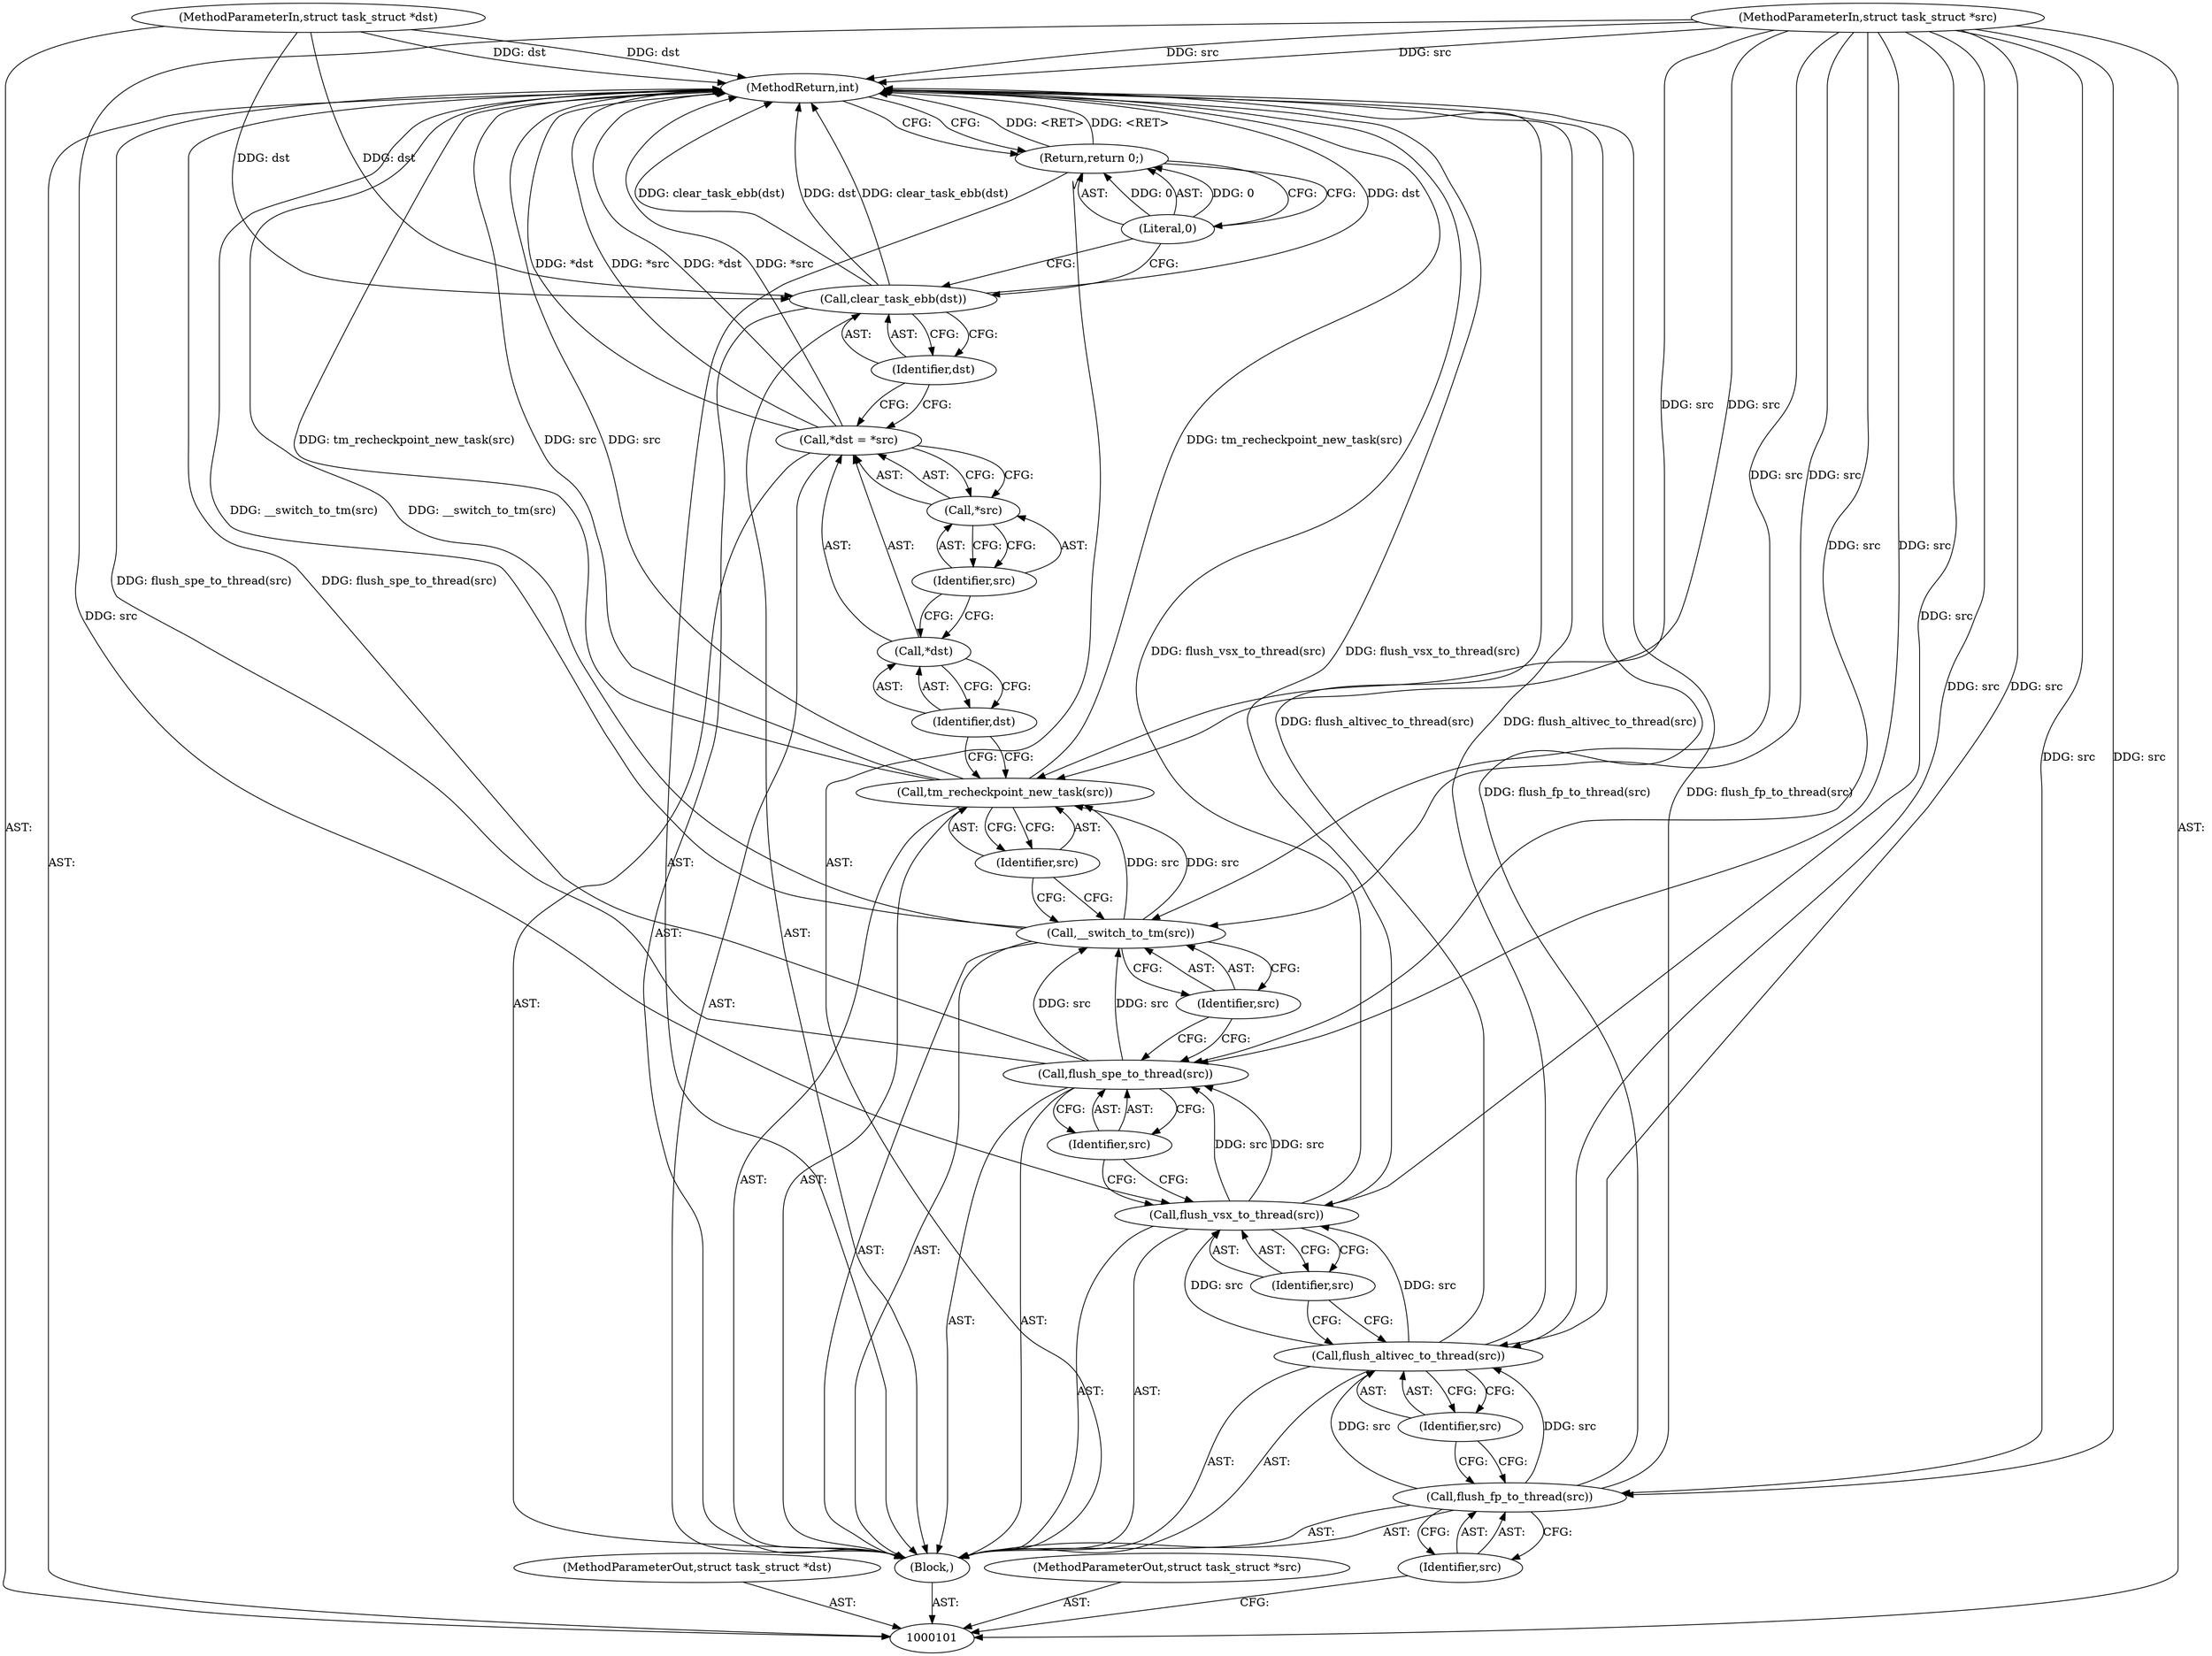 digraph "0_linux_621b5060e823301d0cba4cb52a7ee3491922d291" {
"1000126" [label="(MethodReturn,int)"];
"1000102" [label="(MethodParameterIn,struct task_struct *dst)"];
"1000168" [label="(MethodParameterOut,struct task_struct *dst)"];
"1000103" [label="(MethodParameterIn,struct task_struct *src)"];
"1000169" [label="(MethodParameterOut,struct task_struct *src)"];
"1000113" [label="(Call,__switch_to_tm(src))"];
"1000114" [label="(Identifier,src)"];
"1000115" [label="(Call,tm_recheckpoint_new_task(src))"];
"1000116" [label="(Identifier,src)"];
"1000121" [label="(Identifier,src)"];
"1000117" [label="(Call,*dst = *src)"];
"1000118" [label="(Call,*dst)"];
"1000119" [label="(Identifier,dst)"];
"1000120" [label="(Call,*src)"];
"1000122" [label="(Call,clear_task_ebb(dst))"];
"1000123" [label="(Identifier,dst)"];
"1000104" [label="(Block,)"];
"1000124" [label="(Return,return 0;)"];
"1000125" [label="(Literal,0)"];
"1000105" [label="(Call,flush_fp_to_thread(src))"];
"1000106" [label="(Identifier,src)"];
"1000107" [label="(Call,flush_altivec_to_thread(src))"];
"1000108" [label="(Identifier,src)"];
"1000109" [label="(Call,flush_vsx_to_thread(src))"];
"1000110" [label="(Identifier,src)"];
"1000111" [label="(Call,flush_spe_to_thread(src))"];
"1000112" [label="(Identifier,src)"];
"1000126" -> "1000101"  [label="AST: "];
"1000126" -> "1000124"  [label="CFG: "];
"1000107" -> "1000126"  [label="DDG: flush_altivec_to_thread(src)"];
"1000105" -> "1000126"  [label="DDG: flush_fp_to_thread(src)"];
"1000122" -> "1000126"  [label="DDG: dst"];
"1000122" -> "1000126"  [label="DDG: clear_task_ebb(dst)"];
"1000103" -> "1000126"  [label="DDG: src"];
"1000115" -> "1000126"  [label="DDG: tm_recheckpoint_new_task(src)"];
"1000115" -> "1000126"  [label="DDG: src"];
"1000117" -> "1000126"  [label="DDG: *dst"];
"1000117" -> "1000126"  [label="DDG: *src"];
"1000102" -> "1000126"  [label="DDG: dst"];
"1000109" -> "1000126"  [label="DDG: flush_vsx_to_thread(src)"];
"1000113" -> "1000126"  [label="DDG: __switch_to_tm(src)"];
"1000111" -> "1000126"  [label="DDG: flush_spe_to_thread(src)"];
"1000124" -> "1000126"  [label="DDG: <RET>"];
"1000102" -> "1000101"  [label="AST: "];
"1000102" -> "1000126"  [label="DDG: dst"];
"1000102" -> "1000122"  [label="DDG: dst"];
"1000168" -> "1000101"  [label="AST: "];
"1000103" -> "1000101"  [label="AST: "];
"1000103" -> "1000126"  [label="DDG: src"];
"1000103" -> "1000105"  [label="DDG: src"];
"1000103" -> "1000107"  [label="DDG: src"];
"1000103" -> "1000109"  [label="DDG: src"];
"1000103" -> "1000111"  [label="DDG: src"];
"1000103" -> "1000113"  [label="DDG: src"];
"1000103" -> "1000115"  [label="DDG: src"];
"1000169" -> "1000101"  [label="AST: "];
"1000113" -> "1000104"  [label="AST: "];
"1000113" -> "1000114"  [label="CFG: "];
"1000114" -> "1000113"  [label="AST: "];
"1000116" -> "1000113"  [label="CFG: "];
"1000113" -> "1000126"  [label="DDG: __switch_to_tm(src)"];
"1000111" -> "1000113"  [label="DDG: src"];
"1000103" -> "1000113"  [label="DDG: src"];
"1000113" -> "1000115"  [label="DDG: src"];
"1000114" -> "1000113"  [label="AST: "];
"1000114" -> "1000111"  [label="CFG: "];
"1000113" -> "1000114"  [label="CFG: "];
"1000115" -> "1000104"  [label="AST: "];
"1000115" -> "1000116"  [label="CFG: "];
"1000116" -> "1000115"  [label="AST: "];
"1000119" -> "1000115"  [label="CFG: "];
"1000115" -> "1000126"  [label="DDG: tm_recheckpoint_new_task(src)"];
"1000115" -> "1000126"  [label="DDG: src"];
"1000113" -> "1000115"  [label="DDG: src"];
"1000103" -> "1000115"  [label="DDG: src"];
"1000116" -> "1000115"  [label="AST: "];
"1000116" -> "1000113"  [label="CFG: "];
"1000115" -> "1000116"  [label="CFG: "];
"1000121" -> "1000120"  [label="AST: "];
"1000121" -> "1000118"  [label="CFG: "];
"1000120" -> "1000121"  [label="CFG: "];
"1000117" -> "1000104"  [label="AST: "];
"1000117" -> "1000120"  [label="CFG: "];
"1000118" -> "1000117"  [label="AST: "];
"1000120" -> "1000117"  [label="AST: "];
"1000123" -> "1000117"  [label="CFG: "];
"1000117" -> "1000126"  [label="DDG: *dst"];
"1000117" -> "1000126"  [label="DDG: *src"];
"1000118" -> "1000117"  [label="AST: "];
"1000118" -> "1000119"  [label="CFG: "];
"1000119" -> "1000118"  [label="AST: "];
"1000121" -> "1000118"  [label="CFG: "];
"1000119" -> "1000118"  [label="AST: "];
"1000119" -> "1000115"  [label="CFG: "];
"1000118" -> "1000119"  [label="CFG: "];
"1000120" -> "1000117"  [label="AST: "];
"1000120" -> "1000121"  [label="CFG: "];
"1000121" -> "1000120"  [label="AST: "];
"1000117" -> "1000120"  [label="CFG: "];
"1000122" -> "1000104"  [label="AST: "];
"1000122" -> "1000123"  [label="CFG: "];
"1000123" -> "1000122"  [label="AST: "];
"1000125" -> "1000122"  [label="CFG: "];
"1000122" -> "1000126"  [label="DDG: dst"];
"1000122" -> "1000126"  [label="DDG: clear_task_ebb(dst)"];
"1000102" -> "1000122"  [label="DDG: dst"];
"1000123" -> "1000122"  [label="AST: "];
"1000123" -> "1000117"  [label="CFG: "];
"1000122" -> "1000123"  [label="CFG: "];
"1000104" -> "1000101"  [label="AST: "];
"1000105" -> "1000104"  [label="AST: "];
"1000107" -> "1000104"  [label="AST: "];
"1000109" -> "1000104"  [label="AST: "];
"1000111" -> "1000104"  [label="AST: "];
"1000113" -> "1000104"  [label="AST: "];
"1000115" -> "1000104"  [label="AST: "];
"1000117" -> "1000104"  [label="AST: "];
"1000122" -> "1000104"  [label="AST: "];
"1000124" -> "1000104"  [label="AST: "];
"1000124" -> "1000104"  [label="AST: "];
"1000124" -> "1000125"  [label="CFG: "];
"1000125" -> "1000124"  [label="AST: "];
"1000126" -> "1000124"  [label="CFG: "];
"1000124" -> "1000126"  [label="DDG: <RET>"];
"1000125" -> "1000124"  [label="DDG: 0"];
"1000125" -> "1000124"  [label="AST: "];
"1000125" -> "1000122"  [label="CFG: "];
"1000124" -> "1000125"  [label="CFG: "];
"1000125" -> "1000124"  [label="DDG: 0"];
"1000105" -> "1000104"  [label="AST: "];
"1000105" -> "1000106"  [label="CFG: "];
"1000106" -> "1000105"  [label="AST: "];
"1000108" -> "1000105"  [label="CFG: "];
"1000105" -> "1000126"  [label="DDG: flush_fp_to_thread(src)"];
"1000103" -> "1000105"  [label="DDG: src"];
"1000105" -> "1000107"  [label="DDG: src"];
"1000106" -> "1000105"  [label="AST: "];
"1000106" -> "1000101"  [label="CFG: "];
"1000105" -> "1000106"  [label="CFG: "];
"1000107" -> "1000104"  [label="AST: "];
"1000107" -> "1000108"  [label="CFG: "];
"1000108" -> "1000107"  [label="AST: "];
"1000110" -> "1000107"  [label="CFG: "];
"1000107" -> "1000126"  [label="DDG: flush_altivec_to_thread(src)"];
"1000105" -> "1000107"  [label="DDG: src"];
"1000103" -> "1000107"  [label="DDG: src"];
"1000107" -> "1000109"  [label="DDG: src"];
"1000108" -> "1000107"  [label="AST: "];
"1000108" -> "1000105"  [label="CFG: "];
"1000107" -> "1000108"  [label="CFG: "];
"1000109" -> "1000104"  [label="AST: "];
"1000109" -> "1000110"  [label="CFG: "];
"1000110" -> "1000109"  [label="AST: "];
"1000112" -> "1000109"  [label="CFG: "];
"1000109" -> "1000126"  [label="DDG: flush_vsx_to_thread(src)"];
"1000107" -> "1000109"  [label="DDG: src"];
"1000103" -> "1000109"  [label="DDG: src"];
"1000109" -> "1000111"  [label="DDG: src"];
"1000110" -> "1000109"  [label="AST: "];
"1000110" -> "1000107"  [label="CFG: "];
"1000109" -> "1000110"  [label="CFG: "];
"1000111" -> "1000104"  [label="AST: "];
"1000111" -> "1000112"  [label="CFG: "];
"1000112" -> "1000111"  [label="AST: "];
"1000114" -> "1000111"  [label="CFG: "];
"1000111" -> "1000126"  [label="DDG: flush_spe_to_thread(src)"];
"1000109" -> "1000111"  [label="DDG: src"];
"1000103" -> "1000111"  [label="DDG: src"];
"1000111" -> "1000113"  [label="DDG: src"];
"1000112" -> "1000111"  [label="AST: "];
"1000112" -> "1000109"  [label="CFG: "];
"1000111" -> "1000112"  [label="CFG: "];
}
